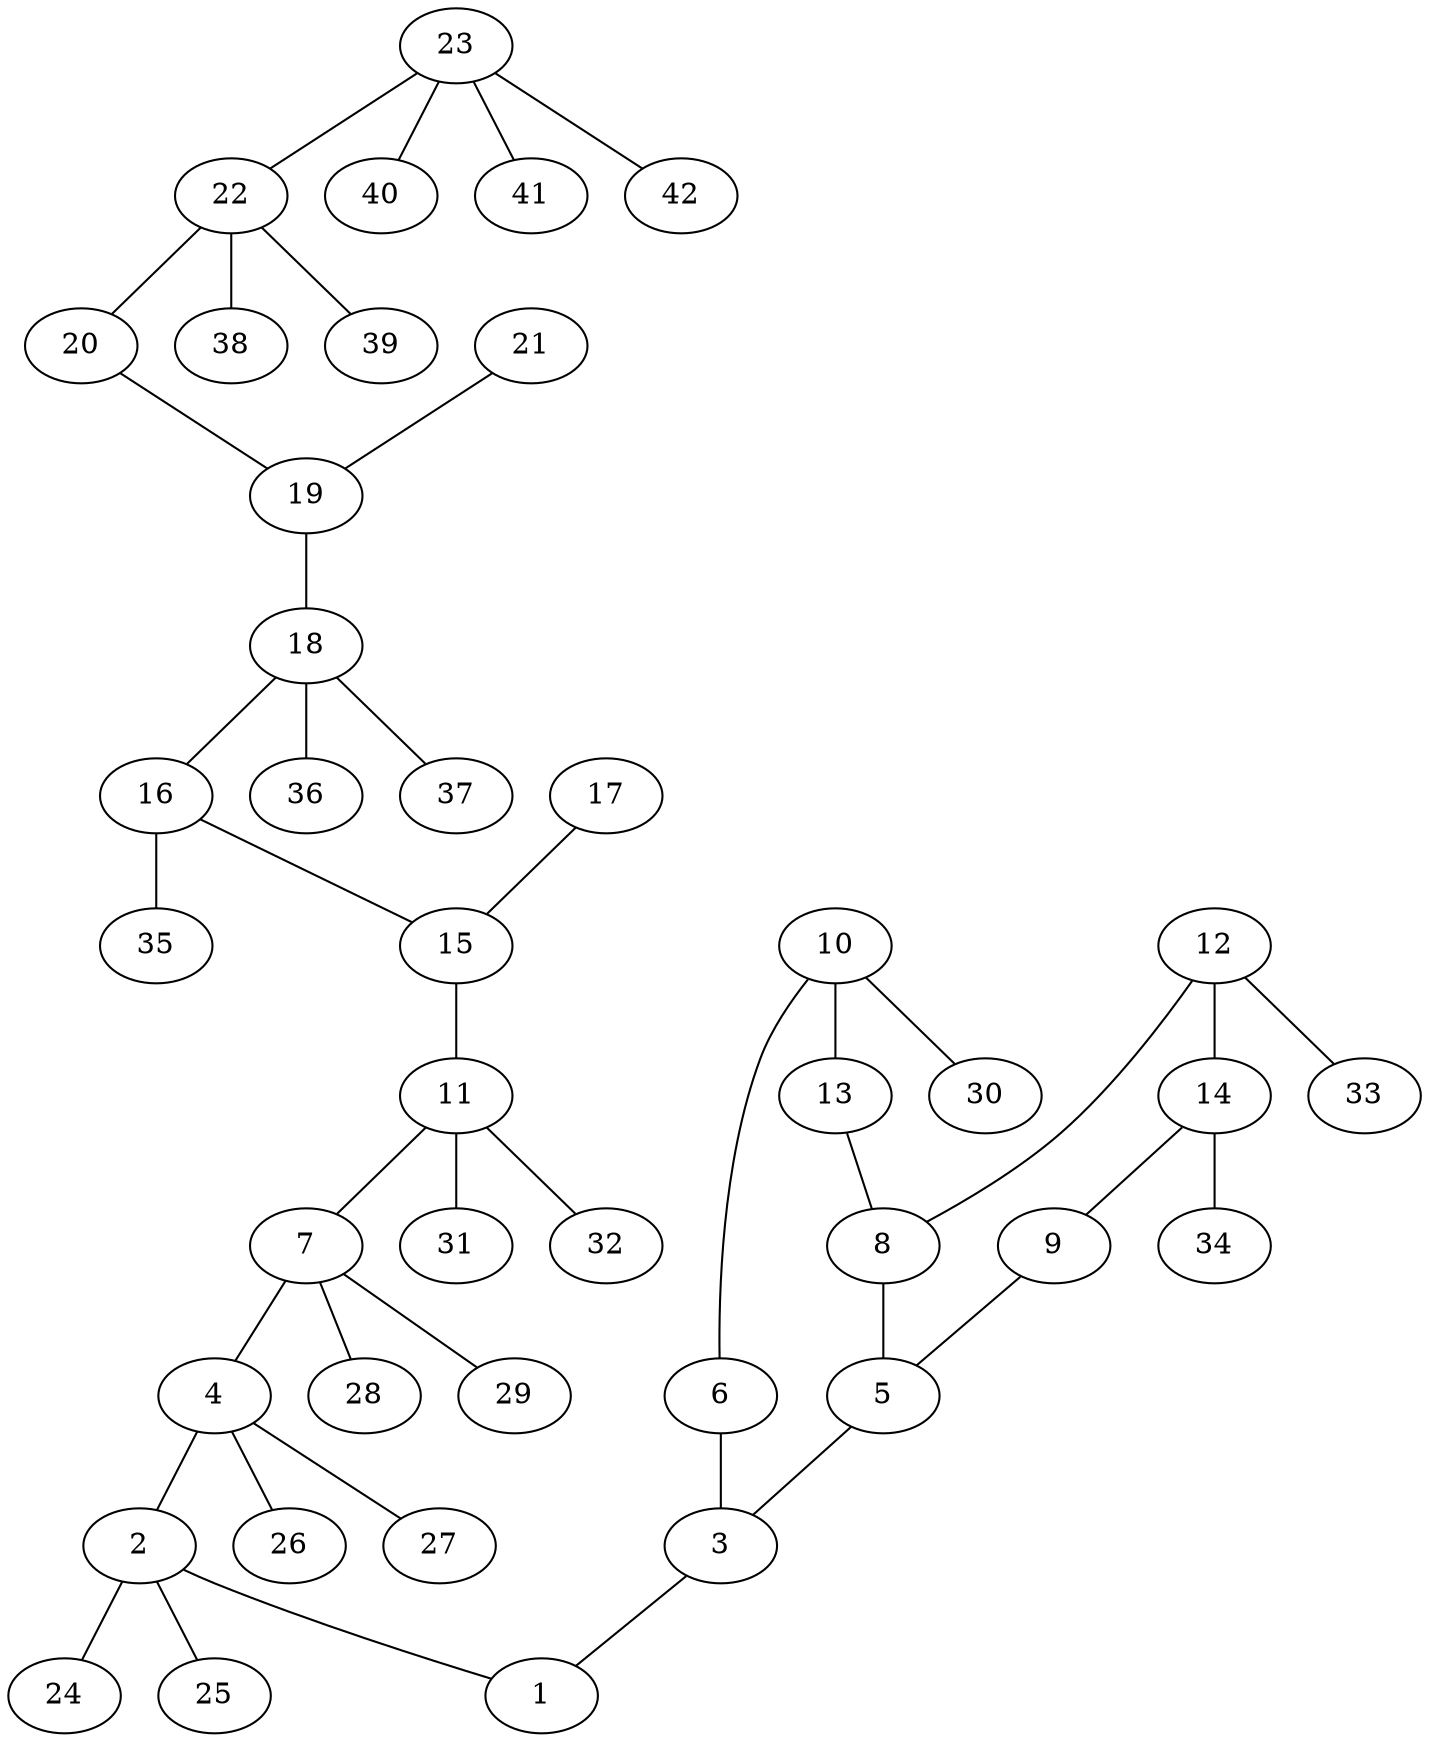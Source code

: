 graph molecule_1513 {
	1	 [chem=S];
	2	 [chem=C];
	2 -- 1	 [valence=1];
	24	 [chem=H];
	2 -- 24	 [valence=1];
	25	 [chem=H];
	2 -- 25	 [valence=1];
	3	 [chem=C];
	3 -- 1	 [valence=1];
	4	 [chem=C];
	4 -- 2	 [valence=1];
	26	 [chem=H];
	4 -- 26	 [valence=1];
	27	 [chem=H];
	4 -- 27	 [valence=1];
	5	 [chem=C];
	5 -- 3	 [valence=2];
	6	 [chem=N];
	6 -- 3	 [valence=1];
	7	 [chem=C];
	7 -- 4	 [valence=1];
	28	 [chem=H];
	7 -- 28	 [valence=1];
	29	 [chem=H];
	7 -- 29	 [valence=1];
	8	 [chem=C];
	8 -- 5	 [valence=1];
	9	 [chem=N];
	9 -- 5	 [valence=1];
	10	 [chem=C];
	10 -- 6	 [valence=2];
	13	 [chem=N];
	10 -- 13	 [valence=1];
	30	 [chem=H];
	10 -- 30	 [valence=1];
	11	 [chem=C];
	11 -- 7	 [valence=1];
	31	 [chem=H];
	11 -- 31	 [valence=1];
	32	 [chem=H];
	11 -- 32	 [valence=1];
	12	 [chem=N];
	12 -- 8	 [valence=1];
	14	 [chem=C];
	12 -- 14	 [valence=1];
	33	 [chem=H];
	12 -- 33	 [valence=1];
	13 -- 8	 [valence=2];
	14 -- 9	 [valence=2];
	34	 [chem=H];
	14 -- 34	 [valence=1];
	15	 [chem=C];
	15 -- 11	 [valence=1];
	16	 [chem=N];
	16 -- 15	 [valence=1];
	35	 [chem=H];
	16 -- 35	 [valence=1];
	17	 [chem=O];
	17 -- 15	 [valence=2];
	18	 [chem=C];
	18 -- 16	 [valence=1];
	36	 [chem=H];
	18 -- 36	 [valence=1];
	37	 [chem=H];
	18 -- 37	 [valence=1];
	19	 [chem=C];
	19 -- 18	 [valence=1];
	20	 [chem=O];
	20 -- 19	 [valence=1];
	21	 [chem=O];
	21 -- 19	 [valence=2];
	22	 [chem=C];
	22 -- 20	 [valence=1];
	38	 [chem=H];
	22 -- 38	 [valence=1];
	39	 [chem=H];
	22 -- 39	 [valence=1];
	23	 [chem=C];
	23 -- 22	 [valence=1];
	40	 [chem=H];
	23 -- 40	 [valence=1];
	41	 [chem=H];
	23 -- 41	 [valence=1];
	42	 [chem=H];
	23 -- 42	 [valence=1];
}
